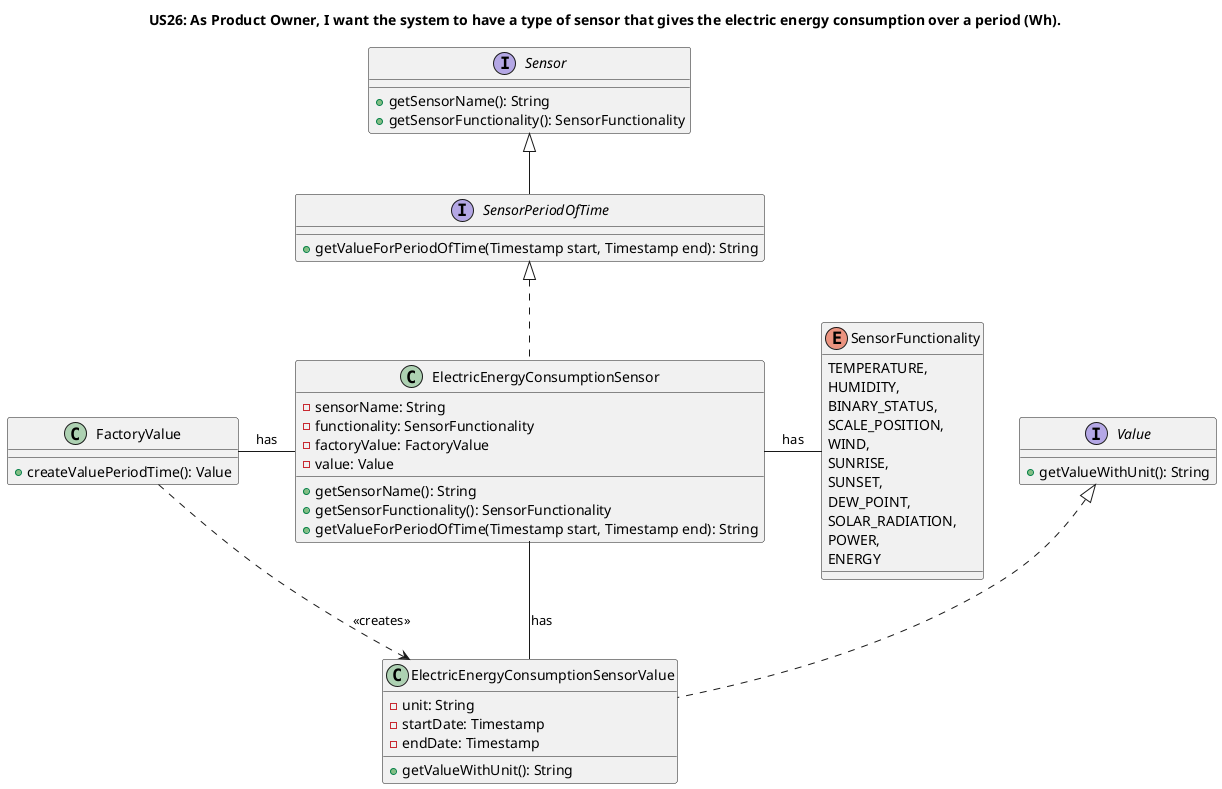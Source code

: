 @startuml
'https://plantuml.com/class-diagram

title "US26: As Product Owner, I want the system to have a type of sensor that gives the electric energy consumption over a period (Wh)."


interface Sensor {
    +getSensorName(): String
    +getSensorFunctionality(): SensorFunctionality
}

interface SensorPeriodOfTime extends Sensor {
    +getValueForPeriodOfTime(Timestamp start, Timestamp end): String
}

class ElectricEnergyConsumptionSensor implements SensorPeriodOfTime{
    -sensorName: String
    -functionality: SensorFunctionality
    -factoryValue: FactoryValue
    -value: Value

    +getSensorName(): String
    +getSensorFunctionality(): SensorFunctionality
    +getValueForPeriodOfTime(Timestamp start, Timestamp end): String
}

interface Value {
    +getValueWithUnit(): String
}

class FactoryValue {
+createValuePeriodTime(): Value
}

class ElectricEnergyConsumptionSensorValue implements Value {
    -unit: String
    -startDate: Timestamp
    -endDate: Timestamp

    +getValueWithUnit(): String
}

enum SensorFunctionality {
    TEMPERATURE,
    HUMIDITY,
    BINARY_STATUS,
    SCALE_POSITION,
    WIND,
    SUNRISE,
    SUNSET,
    DEW_POINT,
    SOLAR_RADIATION,
    POWER,
    ENERGY
    }

FactoryValue - ElectricEnergyConsumptionSensor: has
FactoryValue ..> ElectricEnergyConsumptionSensorValue: <<creates>>
ElectricEnergyConsumptionSensor - SensorFunctionality: has
ElectricEnergyConsumptionSensor -- ElectricEnergyConsumptionSensorValue: has

@enduml
